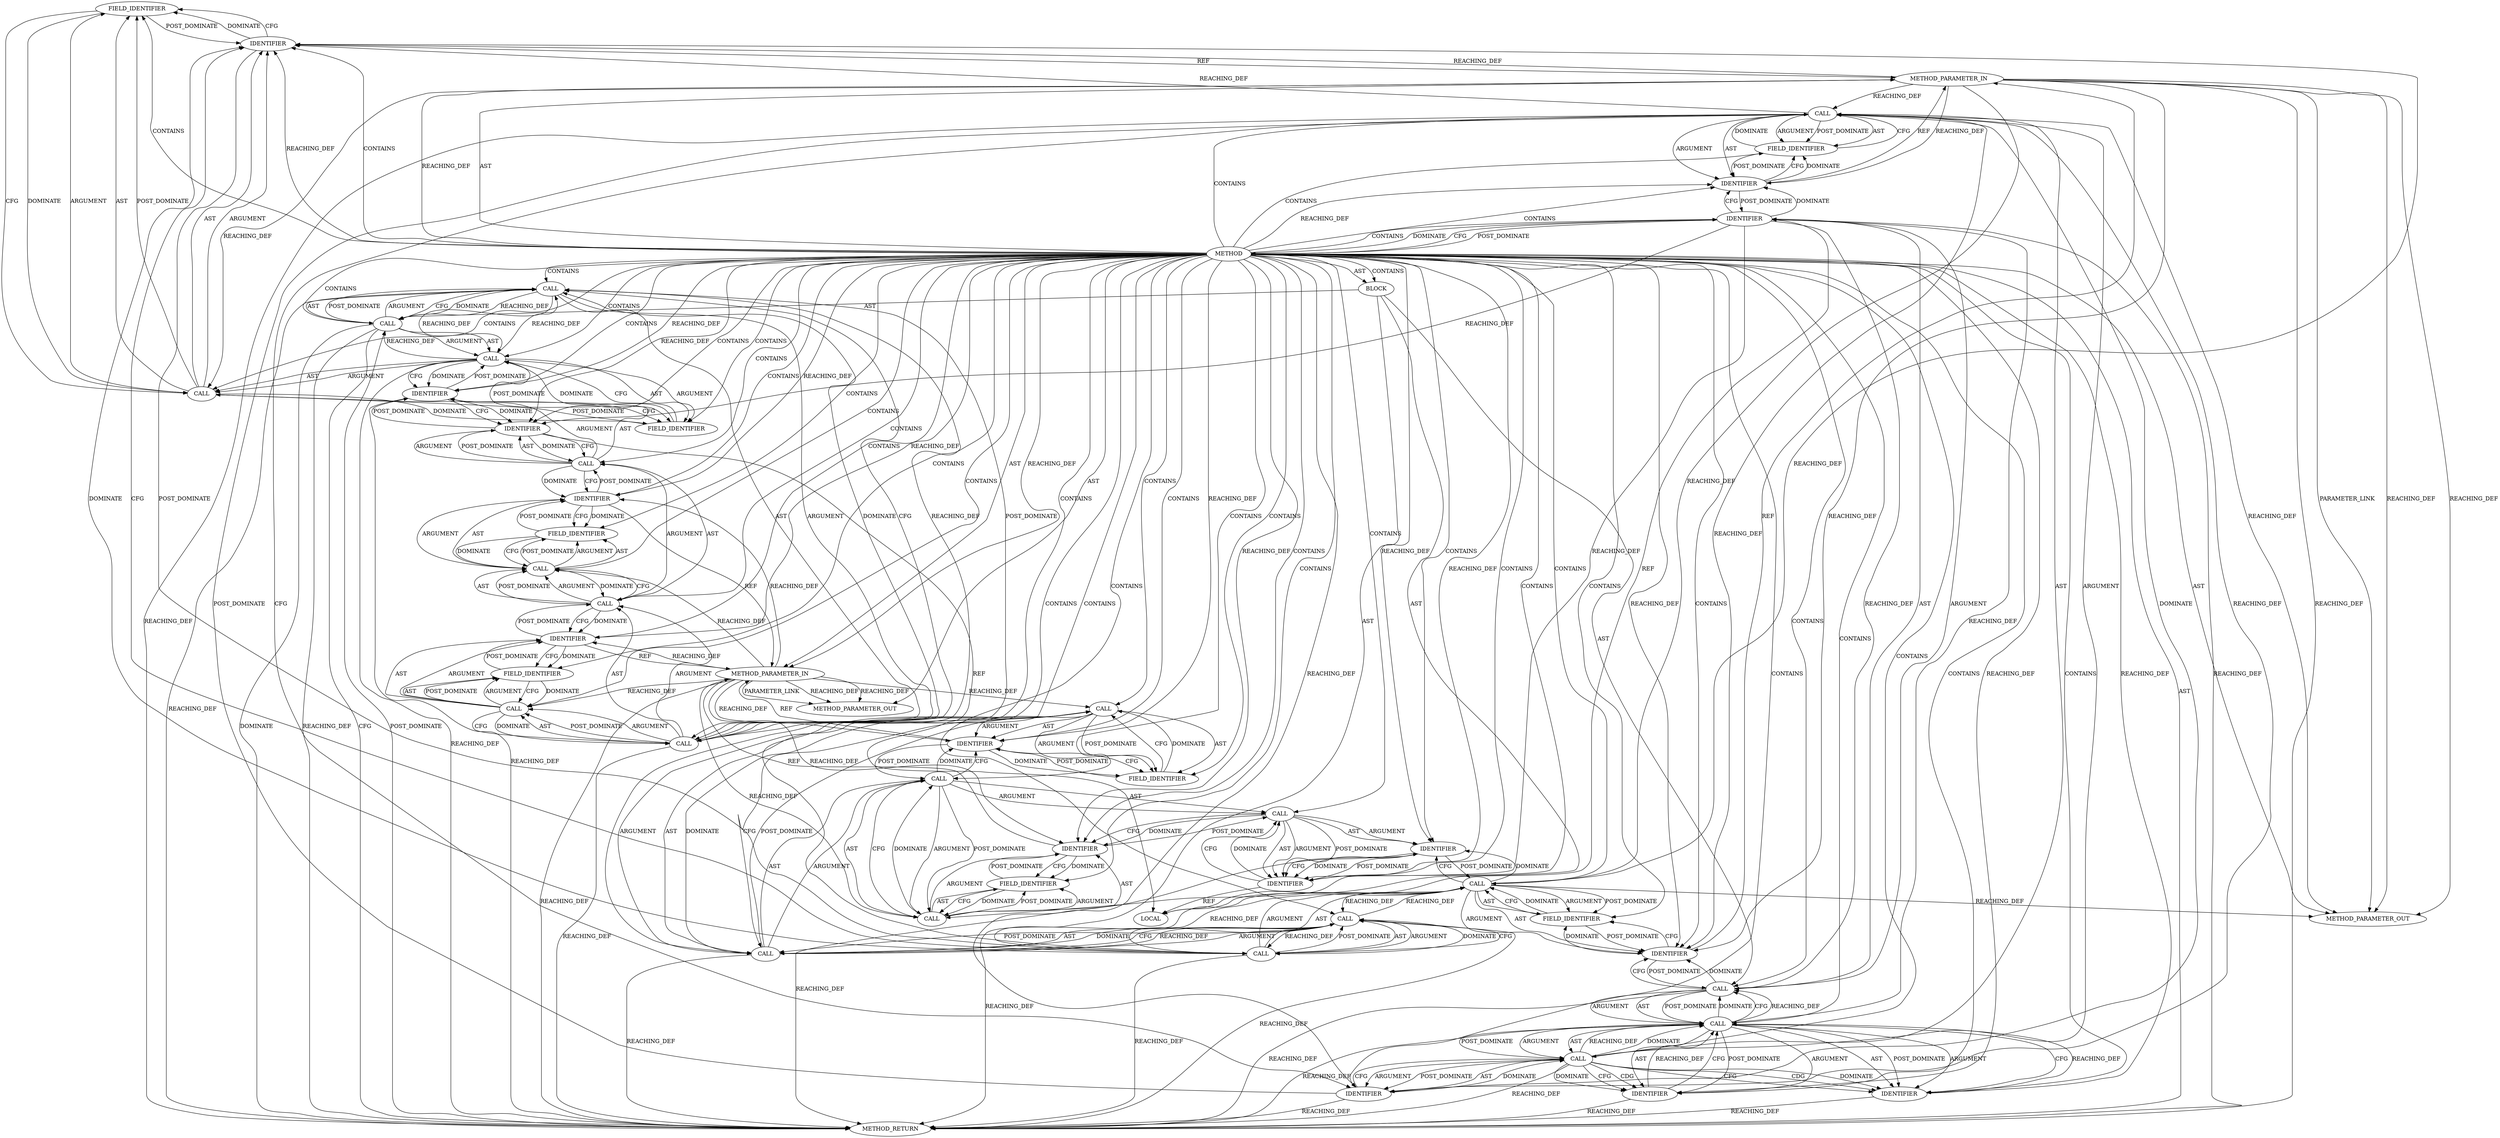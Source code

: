 digraph {
  5997 [label=FIELD_IDENTIFIER ORDER=2 ARGUMENT_INDEX=2 CODE="sk_socket" COLUMN_NUMBER=13 LINE_NUMBER=137 CANONICAL_NAME="sk_socket"]
  5981 [label=CALL ORDER=2 ARGUMENT_INDEX=2 CODE="&tls_prots[ip_ver][ctx->tx_conf][ctx->rx_conf]" COLUMN_NUMBER=6 METHOD_FULL_NAME="<operator>.addressOf" LINE_NUMBER=136 TYPE_FULL_NAME="<empty>" DISPATCH_TYPE="STATIC_DISPATCH" SIGNATURE="" NAME="<operator>.addressOf"]
  5980 [label=FIELD_IDENTIFIER ORDER=2 ARGUMENT_INDEX=2 CODE="sk_prot" COLUMN_NUMBER=13 LINE_NUMBER=135 CANONICAL_NAME="sk_prot"]
  5990 [label=CALL ORDER=2 ARGUMENT_INDEX=2 CODE="ctx->rx_conf" COLUMN_NUMBER=39 METHOD_FULL_NAME="<operator>.indirectFieldAccess" LINE_NUMBER=136 TYPE_FULL_NAME="<empty>" DISPATCH_TYPE="STATIC_DISPATCH" SIGNATURE="" NAME="<operator>.indirectFieldAccess"]
  5993 [label=CALL ORDER=4 ARGUMENT_INDEX=-1 CODE="WRITE_ONCE(sk->sk_socket->ops,
		   &tls_proto_ops[ip_ver][ctx->tx_conf][ctx->rx_conf])" COLUMN_NUMBER=2 METHOD_FULL_NAME="WRITE_ONCE" LINE_NUMBER=137 TYPE_FULL_NAME="<empty>" DISPATCH_TYPE="STATIC_DISPATCH" SIGNATURE="" NAME="WRITE_ONCE"]
  6007 [label=FIELD_IDENTIFIER ORDER=2 ARGUMENT_INDEX=2 CODE="tx_conf" COLUMN_NUMBER=29 LINE_NUMBER=138 CANONICAL_NAME="tx_conf"]
  5965 [label=BLOCK ORDER=3 ARGUMENT_INDEX=-1 CODE="{
	int ip_ver = sk->sk_family == AF_INET6 ? TLSV6 : TLSV4;

	WRITE_ONCE(sk->sk_prot,
		   &tls_prots[ip_ver][ctx->tx_conf][ctx->rx_conf]);
	WRITE_ONCE(sk->sk_socket->ops,
		   &tls_proto_ops[ip_ver][ctx->tx_conf][ctx->rx_conf]);
}" COLUMN_NUMBER=1 LINE_NUMBER=132 TYPE_FULL_NAME="void"]
  6000 [label=CALL ORDER=1 ARGUMENT_INDEX=1 CODE="tls_proto_ops[ip_ver][ctx->tx_conf][ctx->rx_conf]" COLUMN_NUMBER=7 METHOD_FULL_NAME="<operator>.indirectIndexAccess" LINE_NUMBER=138 TYPE_FULL_NAME="<empty>" DISPATCH_TYPE="STATIC_DISPATCH" SIGNATURE="" NAME="<operator>.indirectIndexAccess"]
  5991 [label=IDENTIFIER ORDER=1 ARGUMENT_INDEX=1 CODE="ctx" COLUMN_NUMBER=39 LINE_NUMBER=136 TYPE_FULL_NAME="tls_context*" NAME="ctx"]
  5962 [label=METHOD COLUMN_NUMBER=1 LINE_NUMBER=131 COLUMN_NUMBER_END=1 IS_EXTERNAL=false SIGNATURE="void update_sk_prot (sock*,tls_context*)" NAME="update_sk_prot" AST_PARENT_TYPE="TYPE_DECL" AST_PARENT_FULL_NAME="tls_main.c:<global>" ORDER=93 CODE="void update_sk_prot(struct sock *sk, struct tls_context *ctx)
{
	int ip_ver = sk->sk_family == AF_INET6 ? TLSV6 : TLSV4;

	WRITE_ONCE(sk->sk_prot,
		   &tls_prots[ip_ver][ctx->tx_conf][ctx->rx_conf]);
	WRITE_ONCE(sk->sk_socket->ops,
		   &tls_proto_ops[ip_ver][ctx->tx_conf][ctx->rx_conf]);
}" FULL_NAME="update_sk_prot" LINE_NUMBER_END=139 FILENAME="tls_main.c"]
  5996 [label=IDENTIFIER ORDER=1 ARGUMENT_INDEX=1 CODE="sk" COLUMN_NUMBER=13 LINE_NUMBER=137 TYPE_FULL_NAME="sock*" NAME="sk"]
  21435 [label=METHOD_PARAMETER_OUT ORDER=2 CODE="struct tls_context *ctx" IS_VARIADIC=false COLUMN_NUMBER=38 LINE_NUMBER=131 TYPE_FULL_NAME="tls_context*" EVALUATION_STRATEGY="BY_VALUE" INDEX=2 NAME="ctx"]
  5974 [label=IDENTIFIER ORDER=2 ARGUMENT_INDEX=2 CODE="AF_INET6" COLUMN_NUMBER=32 LINE_NUMBER=133 TYPE_FULL_NAME="ANY" NAME="AF_INET6"]
  5969 [label=CALL ORDER=2 ARGUMENT_INDEX=2 CODE="sk->sk_family == AF_INET6 ? TLSV6 : TLSV4" COLUMN_NUMBER=15 METHOD_FULL_NAME="<operator>.conditional" LINE_NUMBER=133 TYPE_FULL_NAME="<empty>" DISPATCH_TYPE="STATIC_DISPATCH" SIGNATURE="" NAME="<operator>.conditional"]
  6009 [label=IDENTIFIER ORDER=1 ARGUMENT_INDEX=1 CODE="ctx" COLUMN_NUMBER=43 LINE_NUMBER=138 TYPE_FULL_NAME="tls_context*" NAME="ctx"]
  5979 [label=IDENTIFIER ORDER=1 ARGUMENT_INDEX=1 CODE="sk" COLUMN_NUMBER=13 LINE_NUMBER=135 TYPE_FULL_NAME="sock*" NAME="sk"]
  5988 [label=IDENTIFIER ORDER=1 ARGUMENT_INDEX=1 CODE="ctx" COLUMN_NUMBER=25 LINE_NUMBER=136 TYPE_FULL_NAME="tls_context*" NAME="ctx"]
  5982 [label=CALL ORDER=1 ARGUMENT_INDEX=1 CODE="tls_prots[ip_ver][ctx->tx_conf][ctx->rx_conf]" COLUMN_NUMBER=7 METHOD_FULL_NAME="<operator>.indirectIndexAccess" LINE_NUMBER=136 TYPE_FULL_NAME="<empty>" DISPATCH_TYPE="STATIC_DISPATCH" SIGNATURE="" NAME="<operator>.indirectIndexAccess"]
  5995 [label=CALL ORDER=1 ARGUMENT_INDEX=1 CODE="sk->sk_socket" COLUMN_NUMBER=13 METHOD_FULL_NAME="<operator>.indirectFieldAccess" LINE_NUMBER=137 TYPE_FULL_NAME="<empty>" DISPATCH_TYPE="STATIC_DISPATCH" SIGNATURE="" NAME="<operator>.indirectFieldAccess"]
  5998 [label=FIELD_IDENTIFIER ORDER=2 ARGUMENT_INDEX=2 CODE="ops" COLUMN_NUMBER=13 LINE_NUMBER=137 CANONICAL_NAME="ops"]
  5987 [label=CALL ORDER=2 ARGUMENT_INDEX=2 CODE="ctx->tx_conf" COLUMN_NUMBER=25 METHOD_FULL_NAME="<operator>.indirectFieldAccess" LINE_NUMBER=136 TYPE_FULL_NAME="<empty>" DISPATCH_TYPE="STATIC_DISPATCH" SIGNATURE="" NAME="<operator>.indirectFieldAccess"]
  6002 [label=CALL ORDER=1 ARGUMENT_INDEX=1 CODE="tls_proto_ops[ip_ver]" COLUMN_NUMBER=7 METHOD_FULL_NAME="<operator>.indirectIndexAccess" LINE_NUMBER=138 TYPE_FULL_NAME="<empty>" DISPATCH_TYPE="STATIC_DISPATCH" SIGNATURE="" NAME="<operator>.indirectIndexAccess"]
  5989 [label=FIELD_IDENTIFIER ORDER=2 ARGUMENT_INDEX=2 CODE="tx_conf" COLUMN_NUMBER=25 LINE_NUMBER=136 CANONICAL_NAME="tx_conf"]
  5978 [label=CALL ORDER=1 ARGUMENT_INDEX=1 CODE="sk->sk_prot" COLUMN_NUMBER=13 METHOD_FULL_NAME="<operator>.indirectFieldAccess" LINE_NUMBER=135 TYPE_FULL_NAME="<empty>" DISPATCH_TYPE="STATIC_DISPATCH" SIGNATURE="" NAME="<operator>.indirectFieldAccess"]
  6004 [label=IDENTIFIER ORDER=2 ARGUMENT_INDEX=2 CODE="ip_ver" COLUMN_NUMBER=21 LINE_NUMBER=138 TYPE_FULL_NAME="int" NAME="ip_ver"]
  5985 [label=IDENTIFIER ORDER=1 ARGUMENT_INDEX=1 CODE="tls_prots" COLUMN_NUMBER=7 LINE_NUMBER=136 TYPE_FULL_NAME="proto[TLS_NUM_PROTS][TLS_NUM_CONFIG][TLS_NUM_CONFIG]" NAME="tls_prots"]
  6011 [label=METHOD_RETURN ORDER=4 CODE="RET" COLUMN_NUMBER=1 LINE_NUMBER=131 TYPE_FULL_NAME="void" EVALUATION_STRATEGY="BY_VALUE"]
  6006 [label=IDENTIFIER ORDER=1 ARGUMENT_INDEX=1 CODE="ctx" COLUMN_NUMBER=29 LINE_NUMBER=138 TYPE_FULL_NAME="tls_context*" NAME="ctx"]
  5977 [label=CALL ORDER=3 ARGUMENT_INDEX=-1 CODE="WRITE_ONCE(sk->sk_prot,
		   &tls_prots[ip_ver][ctx->tx_conf][ctx->rx_conf])" COLUMN_NUMBER=2 METHOD_FULL_NAME="WRITE_ONCE" LINE_NUMBER=135 TYPE_FULL_NAME="<empty>" DISPATCH_TYPE="STATIC_DISPATCH" SIGNATURE="" NAME="WRITE_ONCE"]
  5975 [label=IDENTIFIER ORDER=2 ARGUMENT_INDEX=2 CODE="TLSV6" COLUMN_NUMBER=43 LINE_NUMBER=133 TYPE_FULL_NAME="ANY" NAME="TLSV6"]
  21434 [label=METHOD_PARAMETER_OUT ORDER=1 CODE="struct sock *sk" IS_VARIADIC=false COLUMN_NUMBER=21 LINE_NUMBER=131 TYPE_FULL_NAME="sock*" EVALUATION_STRATEGY="BY_VALUE" INDEX=1 NAME="sk"]
  5972 [label=IDENTIFIER ORDER=1 ARGUMENT_INDEX=1 CODE="sk" COLUMN_NUMBER=15 LINE_NUMBER=133 TYPE_FULL_NAME="sock*" NAME="sk"]
  5984 [label=CALL ORDER=1 ARGUMENT_INDEX=1 CODE="tls_prots[ip_ver]" COLUMN_NUMBER=7 METHOD_FULL_NAME="<operator>.indirectIndexAccess" LINE_NUMBER=136 TYPE_FULL_NAME="<empty>" DISPATCH_TYPE="STATIC_DISPATCH" SIGNATURE="" NAME="<operator>.indirectIndexAccess"]
  5994 [label=CALL ORDER=1 ARGUMENT_INDEX=1 CODE="sk->sk_socket->ops" COLUMN_NUMBER=13 METHOD_FULL_NAME="<operator>.indirectFieldAccess" LINE_NUMBER=137 TYPE_FULL_NAME="<empty>" DISPATCH_TYPE="STATIC_DISPATCH" SIGNATURE="" NAME="<operator>.indirectFieldAccess"]
  5970 [label=CALL ORDER=1 ARGUMENT_INDEX=1 CODE="sk->sk_family == AF_INET6" COLUMN_NUMBER=15 METHOD_FULL_NAME="<operator>.equals" LINE_NUMBER=133 TYPE_FULL_NAME="<empty>" DISPATCH_TYPE="STATIC_DISPATCH" SIGNATURE="" NAME="<operator>.equals"]
  6005 [label=CALL ORDER=2 ARGUMENT_INDEX=2 CODE="ctx->tx_conf" COLUMN_NUMBER=29 METHOD_FULL_NAME="<operator>.indirectFieldAccess" LINE_NUMBER=138 TYPE_FULL_NAME="<empty>" DISPATCH_TYPE="STATIC_DISPATCH" SIGNATURE="" NAME="<operator>.indirectFieldAccess"]
  6008 [label=CALL ORDER=2 ARGUMENT_INDEX=2 CODE="ctx->rx_conf" COLUMN_NUMBER=43 METHOD_FULL_NAME="<operator>.indirectFieldAccess" LINE_NUMBER=138 TYPE_FULL_NAME="<empty>" DISPATCH_TYPE="STATIC_DISPATCH" SIGNATURE="" NAME="<operator>.indirectFieldAccess"]
  6010 [label=FIELD_IDENTIFIER ORDER=2 ARGUMENT_INDEX=2 CODE="rx_conf" COLUMN_NUMBER=43 LINE_NUMBER=138 CANONICAL_NAME="rx_conf"]
  5963 [label=METHOD_PARAMETER_IN ORDER=1 CODE="struct sock *sk" IS_VARIADIC=false COLUMN_NUMBER=21 LINE_NUMBER=131 TYPE_FULL_NAME="sock*" EVALUATION_STRATEGY="BY_VALUE" INDEX=1 NAME="sk"]
  6001 [label=CALL ORDER=1 ARGUMENT_INDEX=1 CODE="tls_proto_ops[ip_ver][ctx->tx_conf]" COLUMN_NUMBER=7 METHOD_FULL_NAME="<operator>.indirectIndexAccess" LINE_NUMBER=138 TYPE_FULL_NAME="<empty>" DISPATCH_TYPE="STATIC_DISPATCH" SIGNATURE="" NAME="<operator>.indirectIndexAccess"]
  5976 [label=IDENTIFIER ORDER=3 ARGUMENT_INDEX=3 CODE="TLSV4" COLUMN_NUMBER=51 LINE_NUMBER=133 TYPE_FULL_NAME="ANY" NAME="TLSV4"]
  5983 [label=CALL ORDER=1 ARGUMENT_INDEX=1 CODE="tls_prots[ip_ver][ctx->tx_conf]" COLUMN_NUMBER=7 METHOD_FULL_NAME="<operator>.indirectIndexAccess" LINE_NUMBER=136 TYPE_FULL_NAME="<empty>" DISPATCH_TYPE="STATIC_DISPATCH" SIGNATURE="" NAME="<operator>.indirectIndexAccess"]
  5967 [label=CALL ORDER=2 ARGUMENT_INDEX=-1 CODE="ip_ver = sk->sk_family == AF_INET6 ? TLSV6 : TLSV4" COLUMN_NUMBER=6 METHOD_FULL_NAME="<operator>.assignment" LINE_NUMBER=133 TYPE_FULL_NAME="<empty>" DISPATCH_TYPE="STATIC_DISPATCH" SIGNATURE="" NAME="<operator>.assignment"]
  5992 [label=FIELD_IDENTIFIER ORDER=2 ARGUMENT_INDEX=2 CODE="rx_conf" COLUMN_NUMBER=39 LINE_NUMBER=136 CANONICAL_NAME="rx_conf"]
  5986 [label=IDENTIFIER ORDER=2 ARGUMENT_INDEX=2 CODE="ip_ver" COLUMN_NUMBER=17 LINE_NUMBER=136 TYPE_FULL_NAME="int" NAME="ip_ver"]
  5968 [label=IDENTIFIER ORDER=1 ARGUMENT_INDEX=1 CODE="ip_ver" COLUMN_NUMBER=6 LINE_NUMBER=133 TYPE_FULL_NAME="int" NAME="ip_ver"]
  5964 [label=METHOD_PARAMETER_IN ORDER=2 CODE="struct tls_context *ctx" IS_VARIADIC=false COLUMN_NUMBER=38 LINE_NUMBER=131 TYPE_FULL_NAME="tls_context*" EVALUATION_STRATEGY="BY_VALUE" INDEX=2 NAME="ctx"]
  5966 [label=LOCAL ORDER=1 CODE="int ip_ver" COLUMN_NUMBER=6 LINE_NUMBER=133 TYPE_FULL_NAME="int" NAME="ip_ver"]
  6003 [label=IDENTIFIER ORDER=1 ARGUMENT_INDEX=1 CODE="tls_proto_ops" COLUMN_NUMBER=7 LINE_NUMBER=138 TYPE_FULL_NAME="proto_ops[TLS_NUM_PROTS][TLS_NUM_CONFIG][TLS_NUM_CONFIG]" NAME="tls_proto_ops"]
  5999 [label=CALL ORDER=2 ARGUMENT_INDEX=2 CODE="&tls_proto_ops[ip_ver][ctx->tx_conf][ctx->rx_conf]" COLUMN_NUMBER=6 METHOD_FULL_NAME="<operator>.addressOf" LINE_NUMBER=138 TYPE_FULL_NAME="<empty>" DISPATCH_TYPE="STATIC_DISPATCH" SIGNATURE="" NAME="<operator>.addressOf"]
  5971 [label=CALL ORDER=1 ARGUMENT_INDEX=1 CODE="sk->sk_family" COLUMN_NUMBER=15 METHOD_FULL_NAME="<operator>.indirectFieldAccess" LINE_NUMBER=133 TYPE_FULL_NAME="<empty>" DISPATCH_TYPE="STATIC_DISPATCH" SIGNATURE="" NAME="<operator>.indirectFieldAccess"]
  5973 [label=FIELD_IDENTIFIER ORDER=2 ARGUMENT_INDEX=2 CODE="sk_family" COLUMN_NUMBER=15 LINE_NUMBER=133 CANONICAL_NAME="sk_family"]
  6006 -> 5964 [label=REF ]
  5983 -> 5987 [label=AST ]
  6003 -> 6011 [label=REACHING_DEF VARIABLE="tls_proto_ops"]
  5971 -> 21434 [label=REACHING_DEF VARIABLE="sk->sk_family"]
  5994 -> 5995 [label=AST ]
  5999 -> 6011 [label=REACHING_DEF VARIABLE="&tls_proto_ops[ip_ver][ctx->tx_conf][ctx->rx_conf]"]
  6002 -> 6004 [label=ARGUMENT ]
  5998 -> 5995 [label=POST_DOMINATE ]
  5978 -> 5996 [label=REACHING_DEF VARIABLE="sk->sk_prot"]
  5989 -> 5987 [label=DOMINATE ]
  5985 -> 5986 [label=CFG ]
  5962 -> 5974 [label=CONTAINS ]
  5981 -> 5977 [label=DOMINATE ]
  5962 -> 5990 [label=CONTAINS ]
  5967 -> 5979 [label=DOMINATE ]
  5990 -> 5982 [label=DOMINATE ]
  5964 -> 5987 [label=REACHING_DEF VARIABLE="ctx"]
  6003 -> 6004 [label=DOMINATE ]
  5977 -> 5996 [label=DOMINATE ]
  5962 -> 5975 [label=REACHING_DEF VARIABLE=""]
  5997 -> 5996 [label=POST_DOMINATE ]
  5970 -> 5969 [label=REACHING_DEF VARIABLE="sk->sk_family == AF_INET6"]
  6001 -> 6005 [label=AST ]
  6004 -> 6002 [label=CFG ]
  5962 -> 5982 [label=CONTAINS ]
  6002 -> 6006 [label=DOMINATE ]
  5964 -> 21435 [label=REACHING_DEF VARIABLE="ctx"]
  5964 -> 21435 [label=REACHING_DEF VARIABLE="ctx"]
  5962 -> 6008 [label=CONTAINS ]
  5981 -> 5982 [label=ARGUMENT ]
  5968 -> 5966 [label=REF ]
  5962 -> 5988 [label=REACHING_DEF VARIABLE=""]
  5974 -> 5971 [label=REACHING_DEF VARIABLE="AF_INET6"]
  5999 -> 6000 [label=ARGUMENT ]
  5962 -> 5984 [label=CONTAINS ]
  6008 -> 6000 [label=CFG ]
  6001 -> 6002 [label=ARGUMENT ]
  6006 -> 6007 [label=DOMINATE ]
  5993 -> 5994 [label=ARGUMENT ]
  5969 -> 5967 [label=DOMINATE ]
  6008 -> 6009 [label=AST ]
  5962 -> 6000 [label=CONTAINS ]
  5962 -> 5964 [label=AST ]
  5963 -> 21434 [label=PARAMETER_LINK ]
  5964 -> 5991 [label=REACHING_DEF VARIABLE="ctx"]
  6001 -> 6009 [label=CFG ]
  6008 -> 6000 [label=DOMINATE ]
  5993 -> 6011 [label=DOMINATE ]
  5974 -> 5970 [label=DOMINATE ]
  6008 -> 6009 [label=ARGUMENT ]
  5969 -> 5970 [label=POST_DOMINATE ]
  5979 -> 5980 [label=CFG ]
  5999 -> 5993 [label=CFG ]
  5962 -> 5968 [label=CONTAINS ]
  5994 -> 6003 [label=CFG ]
  5996 -> 5963 [label=REF ]
  6005 -> 6007 [label=POST_DOMINATE ]
  5985 -> 5986 [label=DOMINATE ]
  5978 -> 5985 [label=DOMINATE ]
  5985 -> 5978 [label=POST_DOMINATE ]
  5992 -> 5990 [label=CFG ]
  5969 -> 5967 [label=CFG ]
  5962 -> 5991 [label=CONTAINS ]
  5991 -> 5983 [label=POST_DOMINATE ]
  5984 -> 5985 [label=AST ]
  5962 -> 5987 [label=CONTAINS ]
  5983 -> 5984 [label=ARGUMENT ]
  5962 -> 5968 [label=DOMINATE ]
  5971 -> 5974 [label=DOMINATE ]
  5995 -> 5996 [label=ARGUMENT ]
  5994 -> 5993 [label=REACHING_DEF VARIABLE="sk->sk_socket->ops"]
  5977 -> 6011 [label=REACHING_DEF VARIABLE="WRITE_ONCE(sk->sk_prot,
		   &tls_prots[ip_ver][ctx->tx_conf][ctx->rx_conf])"]
  5977 -> 5978 [label=ARGUMENT ]
  5962 -> 5972 [label=REACHING_DEF VARIABLE=""]
  6004 -> 6002 [label=DOMINATE ]
  5964 -> 5990 [label=REACHING_DEF VARIABLE="ctx"]
  5968 -> 5972 [label=DOMINATE ]
  6004 -> 5966 [label=REF ]
  5970 -> 5975 [label=DOMINATE ]
  5997 -> 5995 [label=CFG ]
  5983 -> 5987 [label=ARGUMENT ]
  5962 -> 5964 [label=REACHING_DEF VARIABLE=""]
  5987 -> 5989 [label=POST_DOMINATE ]
  5975 -> 6011 [label=REACHING_DEF VARIABLE="TLSV6"]
  5965 -> 5977 [label=AST ]
  6003 -> 6004 [label=CFG ]
  5995 -> 5997 [label=ARGUMENT ]
  6006 -> 6007 [label=CFG ]
  5968 -> 6011 [label=REACHING_DEF VARIABLE="ip_ver"]
  5991 -> 5992 [label=CFG ]
  5999 -> 5993 [label=REACHING_DEF VARIABLE="&tls_proto_ops[ip_ver][ctx->tx_conf][ctx->rx_conf]"]
  5972 -> 5968 [label=POST_DOMINATE ]
  5962 -> 5965 [label=CONTAINS ]
  6000 -> 5999 [label=DOMINATE ]
  5978 -> 5980 [label=ARGUMENT ]
  5971 -> 5974 [label=CFG ]
  5962 -> 6003 [label=CONTAINS ]
  5977 -> 5978 [label=AST ]
  6008 -> 6010 [label=AST ]
  5962 -> 6006 [label=CONTAINS ]
  5962 -> 5994 [label=CONTAINS ]
  6000 -> 6001 [label=AST ]
  6004 -> 6003 [label=POST_DOMINATE ]
  5964 -> 6005 [label=REACHING_DEF VARIABLE="ctx"]
  5993 -> 5999 [label=AST ]
  5962 -> 6009 [label=REACHING_DEF VARIABLE=""]
  5990 -> 5992 [label=AST ]
  5979 -> 5967 [label=POST_DOMINATE ]
  5962 -> 5973 [label=CONTAINS ]
  5999 -> 6000 [label=POST_DOMINATE ]
  6000 -> 6011 [label=REACHING_DEF VARIABLE="tls_proto_ops[ip_ver][ctx->tx_conf][ctx->rx_conf]"]
  5970 -> 5971 [label=AST ]
  5968 -> 5986 [label=REACHING_DEF VARIABLE="ip_ver"]
  5962 -> 5985 [label=CONTAINS ]
  5962 -> 5976 [label=CONTAINS ]
  6001 -> 6005 [label=POST_DOMINATE ]
  5962 -> 5974 [label=REACHING_DEF VARIABLE=""]
  5987 -> 5983 [label=CFG ]
  5989 -> 5987 [label=CFG ]
  5962 -> 5970 [label=CONTAINS ]
  5962 -> 6009 [label=CONTAINS ]
  5969 -> 5975 [label=POST_DOMINATE ]
  6010 -> 6008 [label=DOMINATE ]
  5962 -> 5997 [label=CONTAINS ]
  5970 -> 5969 [label=DOMINATE ]
  6009 -> 6010 [label=CFG ]
  6007 -> 6006 [label=POST_DOMINATE ]
  5995 -> 5997 [label=AST ]
  5997 -> 5995 [label=DOMINATE ]
  6005 -> 6007 [label=ARGUMENT ]
  6005 -> 6006 [label=AST ]
  5976 -> 5969 [label=CFG ]
  5970 -> 5974 [label=ARGUMENT ]
  5971 -> 5972 [label=ARGUMENT ]
  5970 -> 5975 [label=CFG ]
  5964 -> 6006 [label=REACHING_DEF VARIABLE="ctx"]
  6002 -> 6004 [label=POST_DOMINATE ]
  5981 -> 5977 [label=CFG ]
  5990 -> 5992 [label=ARGUMENT ]
  5980 -> 5978 [label=CFG ]
  5979 -> 5980 [label=DOMINATE ]
  5982 -> 5981 [label=DOMINATE ]
  5993 -> 6011 [label=REACHING_DEF VARIABLE="WRITE_ONCE(sk->sk_socket->ops,
		   &tls_proto_ops[ip_ver][ctx->tx_conf][ctx->rx_conf])"]
  5974 -> 6011 [label=REACHING_DEF VARIABLE="AF_INET6"]
  6001 -> 6009 [label=DOMINATE ]
  5973 -> 5971 [label=CFG ]
  5967 -> 5969 [label=ARGUMENT ]
  5969 -> 6011 [label=REACHING_DEF VARIABLE="sk->sk_family == AF_INET6 ? TLSV6 : TLSV4"]
  5962 -> 6007 [label=CONTAINS ]
  5969 -> 5970 [label=ARGUMENT ]
  5972 -> 5963 [label=REF ]
  5971 -> 5996 [label=REACHING_DEF VARIABLE="sk->sk_family"]
  5981 -> 6011 [label=REACHING_DEF VARIABLE="&tls_prots[ip_ver][ctx->tx_conf][ctx->rx_conf]"]
  6000 -> 6008 [label=AST ]
  5988 -> 5989 [label=CFG ]
  5963 -> 5972 [label=REACHING_DEF VARIABLE="sk"]
  5982 -> 5983 [label=AST ]
  5962 -> 5963 [label=REACHING_DEF VARIABLE=""]
  5982 -> 5981 [label=CFG ]
  5962 -> 5991 [label=REACHING_DEF VARIABLE=""]
  5972 -> 5973 [label=CFG ]
  5982 -> 5990 [label=POST_DOMINATE ]
  5963 -> 6011 [label=REACHING_DEF VARIABLE="sk"]
  5976 -> 6011 [label=REACHING_DEF VARIABLE="TLSV4"]
  5969 -> 5976 [label=AST ]
  5973 -> 5971 [label=DOMINATE ]
  5975 -> 5969 [label=REACHING_DEF VARIABLE="TLSV6"]
  5982 -> 5990 [label=ARGUMENT ]
  5991 -> 5992 [label=DOMINATE ]
  5967 -> 5979 [label=CFG ]
  5963 -> 21434 [label=REACHING_DEF VARIABLE="sk"]
  5963 -> 21434 [label=REACHING_DEF VARIABLE="sk"]
  5963 -> 5995 [label=REACHING_DEF VARIABLE="sk"]
  6005 -> 6001 [label=DOMINATE ]
  5988 -> 5984 [label=POST_DOMINATE ]
  5986 -> 5966 [label=REF ]
  5962 -> 5986 [label=CONTAINS ]
  6008 -> 6010 [label=POST_DOMINATE ]
  5989 -> 5988 [label=POST_DOMINATE ]
  6007 -> 6005 [label=DOMINATE ]
  5980 -> 5979 [label=POST_DOMINATE ]
  6002 -> 6003 [label=AST ]
  5963 -> 5979 [label=REACHING_DEF VARIABLE="sk"]
  5967 -> 5969 [label=AST ]
  5962 -> 6004 [label=REACHING_DEF VARIABLE=""]
  5965 -> 5993 [label=AST ]
  5970 -> 5976 [label=CFG ]
  5962 -> 5979 [label=REACHING_DEF VARIABLE=""]
  5971 -> 5973 [label=ARGUMENT ]
  5984 -> 5986 [label=AST ]
  5969 -> 5968 [label=REACHING_DEF VARIABLE="sk->sk_family == AF_INET6 ? TLSV6 : TLSV4"]
  5987 -> 5989 [label=ARGUMENT ]
  5995 -> 5996 [label=AST ]
  5962 -> 5996 [label=REACHING_DEF VARIABLE=""]
  5991 -> 5964 [label=REF ]
  5962 -> 6010 [label=CONTAINS ]
  5969 -> 5975 [label=ARGUMENT ]
  5972 -> 5973 [label=DOMINATE ]
  5996 -> 5977 [label=POST_DOMINATE ]
  5962 -> 5976 [label=REACHING_DEF VARIABLE=""]
  5962 -> 6002 [label=CONTAINS ]
  5994 -> 6003 [label=DOMINATE ]
  5978 -> 5980 [label=AST ]
  5981 -> 5982 [label=POST_DOMINATE ]
  5978 -> 5979 [label=ARGUMENT ]
  5962 -> 6011 [label=AST ]
  5962 -> 6005 [label=CONTAINS ]
  6000 -> 6008 [label=POST_DOMINATE ]
  5967 -> 5968 [label=AST ]
  5982 -> 5983 [label=ARGUMENT ]
  5962 -> 5977 [label=CONTAINS ]
  5965 -> 5966 [label=AST ]
  5993 -> 5994 [label=AST ]
  5979 -> 5963 [label=REF ]
  6000 -> 6001 [label=ARGUMENT ]
  5962 -> 5985 [label=REACHING_DEF VARIABLE=""]
  5986 -> 5984 [label=CFG ]
  5981 -> 5977 [label=REACHING_DEF VARIABLE="&tls_prots[ip_ver][ctx->tx_conf][ctx->rx_conf]"]
  5962 -> 21434 [label=AST ]
  5988 -> 5989 [label=DOMINATE ]
  5978 -> 5980 [label=POST_DOMINATE ]
  6005 -> 6006 [label=ARGUMENT ]
  5962 -> 5979 [label=CONTAINS ]
  5962 -> 5999 [label=CONTAINS ]
  6010 -> 6009 [label=POST_DOMINATE ]
  5962 -> 5967 [label=CONTAINS ]
  5965 -> 5967 [label=AST ]
  5996 -> 5997 [label=DOMINATE ]
  6002 -> 6004 [label=AST ]
  5987 -> 5983 [label=DOMINATE ]
  5970 -> 6011 [label=REACHING_DEF VARIABLE="sk->sk_family == AF_INET6"]
  5999 -> 5993 [label=DOMINATE ]
  5994 -> 5995 [label=ARGUMENT ]
  6006 -> 6002 [label=POST_DOMINATE ]
  5976 -> 5969 [label=REACHING_DEF VARIABLE="TLSV4"]
  5984 -> 5988 [label=CFG ]
  6000 -> 5999 [label=CFG ]
  5992 -> 5990 [label=DOMINATE ]
  5962 -> 5993 [label=CONTAINS ]
  5962 -> 5975 [label=CONTAINS ]
  5993 -> 6011 [label=CFG ]
  6001 -> 6005 [label=ARGUMENT ]
  5964 -> 6011 [label=REACHING_DEF VARIABLE="ctx"]
  5964 -> 6009 [label=REACHING_DEF VARIABLE="ctx"]
  5984 -> 5985 [label=ARGUMENT ]
  5962 -> 5983 [label=CONTAINS ]
  5978 -> 6011 [label=REACHING_DEF VARIABLE="sk->sk_prot"]
  6007 -> 6005 [label=CFG ]
  5994 -> 6011 [label=REACHING_DEF VARIABLE="sk->sk_socket->ops"]
  5982 -> 6011 [label=REACHING_DEF VARIABLE="tls_prots[ip_ver][ctx->tx_conf][ctx->rx_conf]"]
  5967 -> 5968 [label=ARGUMENT ]
  5971 -> 5973 [label=POST_DOMINATE ]
  5990 -> 5991 [label=AST ]
  5994 -> 5998 [label=POST_DOMINATE ]
  5963 -> 5996 [label=REACHING_DEF VARIABLE="sk"]
  5984 -> 5988 [label=DOMINATE ]
  5977 -> 5981 [label=POST_DOMINATE ]
  5968 -> 6004 [label=REACHING_DEF VARIABLE="ip_ver"]
  6002 -> 6006 [label=CFG ]
  5975 -> 5969 [label=CFG ]
  5971 -> 6011 [label=REACHING_DEF VARIABLE="sk->sk_family"]
  5969 -> 5967 [label=REACHING_DEF VARIABLE="sk->sk_family == AF_INET6 ? TLSV6 : TLSV4"]
  5995 -> 5997 [label=POST_DOMINATE ]
  5998 -> 5994 [label=DOMINATE ]
  6010 -> 6008 [label=CFG ]
  5994 -> 5998 [label=AST ]
  5977 -> 5981 [label=AST ]
  5963 -> 5978 [label=REACHING_DEF VARIABLE="sk"]
  6005 -> 6007 [label=AST ]
  5982 -> 5981 [label=REACHING_DEF VARIABLE="tls_prots[ip_ver][ctx->tx_conf][ctx->rx_conf]"]
  5969 -> 5970 [label=AST ]
  5964 -> 5988 [label=REACHING_DEF VARIABLE="ctx"]
  5977 -> 5981 [label=ARGUMENT ]
  5962 -> 5978 [label=CONTAINS ]
  5978 -> 5977 [label=REACHING_DEF VARIABLE="sk->sk_prot"]
  5962 -> 5981 [label=CONTAINS ]
  6009 -> 6010 [label=DOMINATE ]
  6009 -> 6001 [label=POST_DOMINATE ]
  5995 -> 5998 [label=CFG ]
  5984 -> 5986 [label=ARGUMENT ]
  5971 -> 5972 [label=AST ]
  5982 -> 5990 [label=AST ]
  5968 -> 5962 [label=POST_DOMINATE ]
  5963 -> 5971 [label=REACHING_DEF VARIABLE="sk"]
  5971 -> 5973 [label=AST ]
  5970 -> 5975 [label=CDG ]
  5978 -> 5979 [label=AST ]
  5978 -> 21434 [label=REACHING_DEF VARIABLE="sk->sk_prot"]
  5962 -> 5965 [label=AST ]
  5971 -> 5979 [label=REACHING_DEF VARIABLE="sk->sk_family"]
  5969 -> 5976 [label=POST_DOMINATE ]
  5974 -> 5971 [label=POST_DOMINATE ]
  5987 -> 5988 [label=AST ]
  5962 -> 5989 [label=CONTAINS ]
  5994 -> 5998 [label=ARGUMENT ]
  5980 -> 5978 [label=DOMINATE ]
  5981 -> 5978 [label=REACHING_DEF VARIABLE="&tls_prots[ip_ver][ctx->tx_conf][ctx->rx_conf]"]
  5962 -> 5996 [label=CONTAINS ]
  5987 -> 5988 [label=ARGUMENT ]
  5970 -> 5974 [label=POST_DOMINATE ]
  5999 -> 5994 [label=REACHING_DEF VARIABLE="&tls_proto_ops[ip_ver][ctx->tx_conf][ctx->rx_conf]"]
  5962 -> 6001 [label=CONTAINS ]
  5962 -> 5986 [label=REACHING_DEF VARIABLE=""]
  5996 -> 5997 [label=CFG ]
  5987 -> 5989 [label=AST ]
  5999 -> 6000 [label=AST ]
  5970 -> 5974 [label=AST ]
  5992 -> 5991 [label=POST_DOMINATE ]
  5962 -> 6004 [label=CONTAINS ]
  5967 -> 5969 [label=POST_DOMINATE ]
  5968 -> 5972 [label=CFG ]
  6003 -> 5994 [label=POST_DOMINATE ]
  5969 -> 5975 [label=AST ]
  5962 -> 5963 [label=AST ]
  5984 -> 5986 [label=POST_DOMINATE ]
  5962 -> 5992 [label=CONTAINS ]
  5993 -> 5999 [label=POST_DOMINATE ]
  5990 -> 5991 [label=ARGUMENT ]
  5990 -> 5992 [label=POST_DOMINATE ]
  5981 -> 5982 [label=AST ]
  6001 -> 6002 [label=AST ]
  6008 -> 6010 [label=ARGUMENT ]
  6005 -> 6001 [label=CFG ]
  6011 -> 5993 [label=POST_DOMINATE ]
  5962 -> 5971 [label=CONTAINS ]
  5983 -> 5987 [label=POST_DOMINATE ]
  5968 -> 5967 [label=REACHING_DEF VARIABLE="ip_ver"]
  5970 -> 5971 [label=ARGUMENT ]
  5962 -> 21435 [label=AST ]
  5962 -> 5968 [label=CFG ]
  5986 -> 5985 [label=POST_DOMINATE ]
  5998 -> 5994 [label=CFG ]
  6002 -> 6003 [label=ARGUMENT ]
  5983 -> 5984 [label=AST ]
  5964 -> 21435 [label=PARAMETER_LINK ]
  5962 -> 5969 [label=CONTAINS ]
  5990 -> 5982 [label=CFG ]
  5977 -> 5996 [label=CFG ]
  5962 -> 5998 [label=CONTAINS ]
  5974 -> 5970 [label=CFG ]
  5962 -> 6003 [label=REACHING_DEF VARIABLE=""]
  5973 -> 5972 [label=POST_DOMINATE ]
  5985 -> 6011 [label=REACHING_DEF VARIABLE="tls_prots"]
  5962 -> 5980 [label=CONTAINS ]
  5962 -> 5972 [label=CONTAINS ]
  6000 -> 5999 [label=REACHING_DEF VARIABLE="tls_proto_ops[ip_ver][ctx->tx_conf][ctx->rx_conf]"]
  5983 -> 5991 [label=DOMINATE ]
  5995 -> 5998 [label=DOMINATE ]
  5962 -> 5995 [label=CONTAINS ]
  5978 -> 5985 [label=CFG ]
  5970 -> 5976 [label=CDG ]
  5983 -> 5991 [label=CFG ]
  5967 -> 6011 [label=REACHING_DEF VARIABLE="ip_ver = sk->sk_family == AF_INET6 ? TLSV6 : TLSV4"]
  5988 -> 5964 [label=REF ]
  5993 -> 5999 [label=ARGUMENT ]
  5994 -> 5999 [label=REACHING_DEF VARIABLE="sk->sk_socket->ops"]
  5962 -> 5988 [label=CONTAINS ]
  5964 -> 6008 [label=REACHING_DEF VARIABLE="ctx"]
  5969 -> 5976 [label=ARGUMENT ]
  5978 -> 5981 [label=REACHING_DEF VARIABLE="sk->sk_prot"]
  6000 -> 6008 [label=ARGUMENT ]
  6009 -> 5964 [label=REF ]
  5970 -> 5976 [label=DOMINATE ]
  5986 -> 5984 [label=DOMINATE ]
  5962 -> 6006 [label=REACHING_DEF VARIABLE=""]
}

